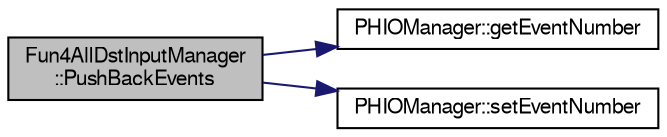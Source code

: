 digraph "Fun4AllDstInputManager::PushBackEvents"
{
  bgcolor="transparent";
  edge [fontname="FreeSans",fontsize="10",labelfontname="FreeSans",labelfontsize="10"];
  node [fontname="FreeSans",fontsize="10",shape=record];
  rankdir="LR";
  Node1 [label="Fun4AllDstInputManager\l::PushBackEvents",height=0.2,width=0.4,color="black", fillcolor="grey75", style="filled" fontcolor="black"];
  Node1 -> Node2 [color="midnightblue",fontsize="10",style="solid",fontname="FreeSans"];
  Node2 [label="PHIOManager::getEventNumber",height=0.2,width=0.4,color="black",URL="$d0/d36/classPHIOManager.html#aea7d5c3333137f593ad4cfc8f9c30466"];
  Node1 -> Node3 [color="midnightblue",fontsize="10",style="solid",fontname="FreeSans"];
  Node3 [label="PHIOManager::setEventNumber",height=0.2,width=0.4,color="black",URL="$d0/d36/classPHIOManager.html#aee0b0ab22284ccb71cdcc57d392c7432"];
}

